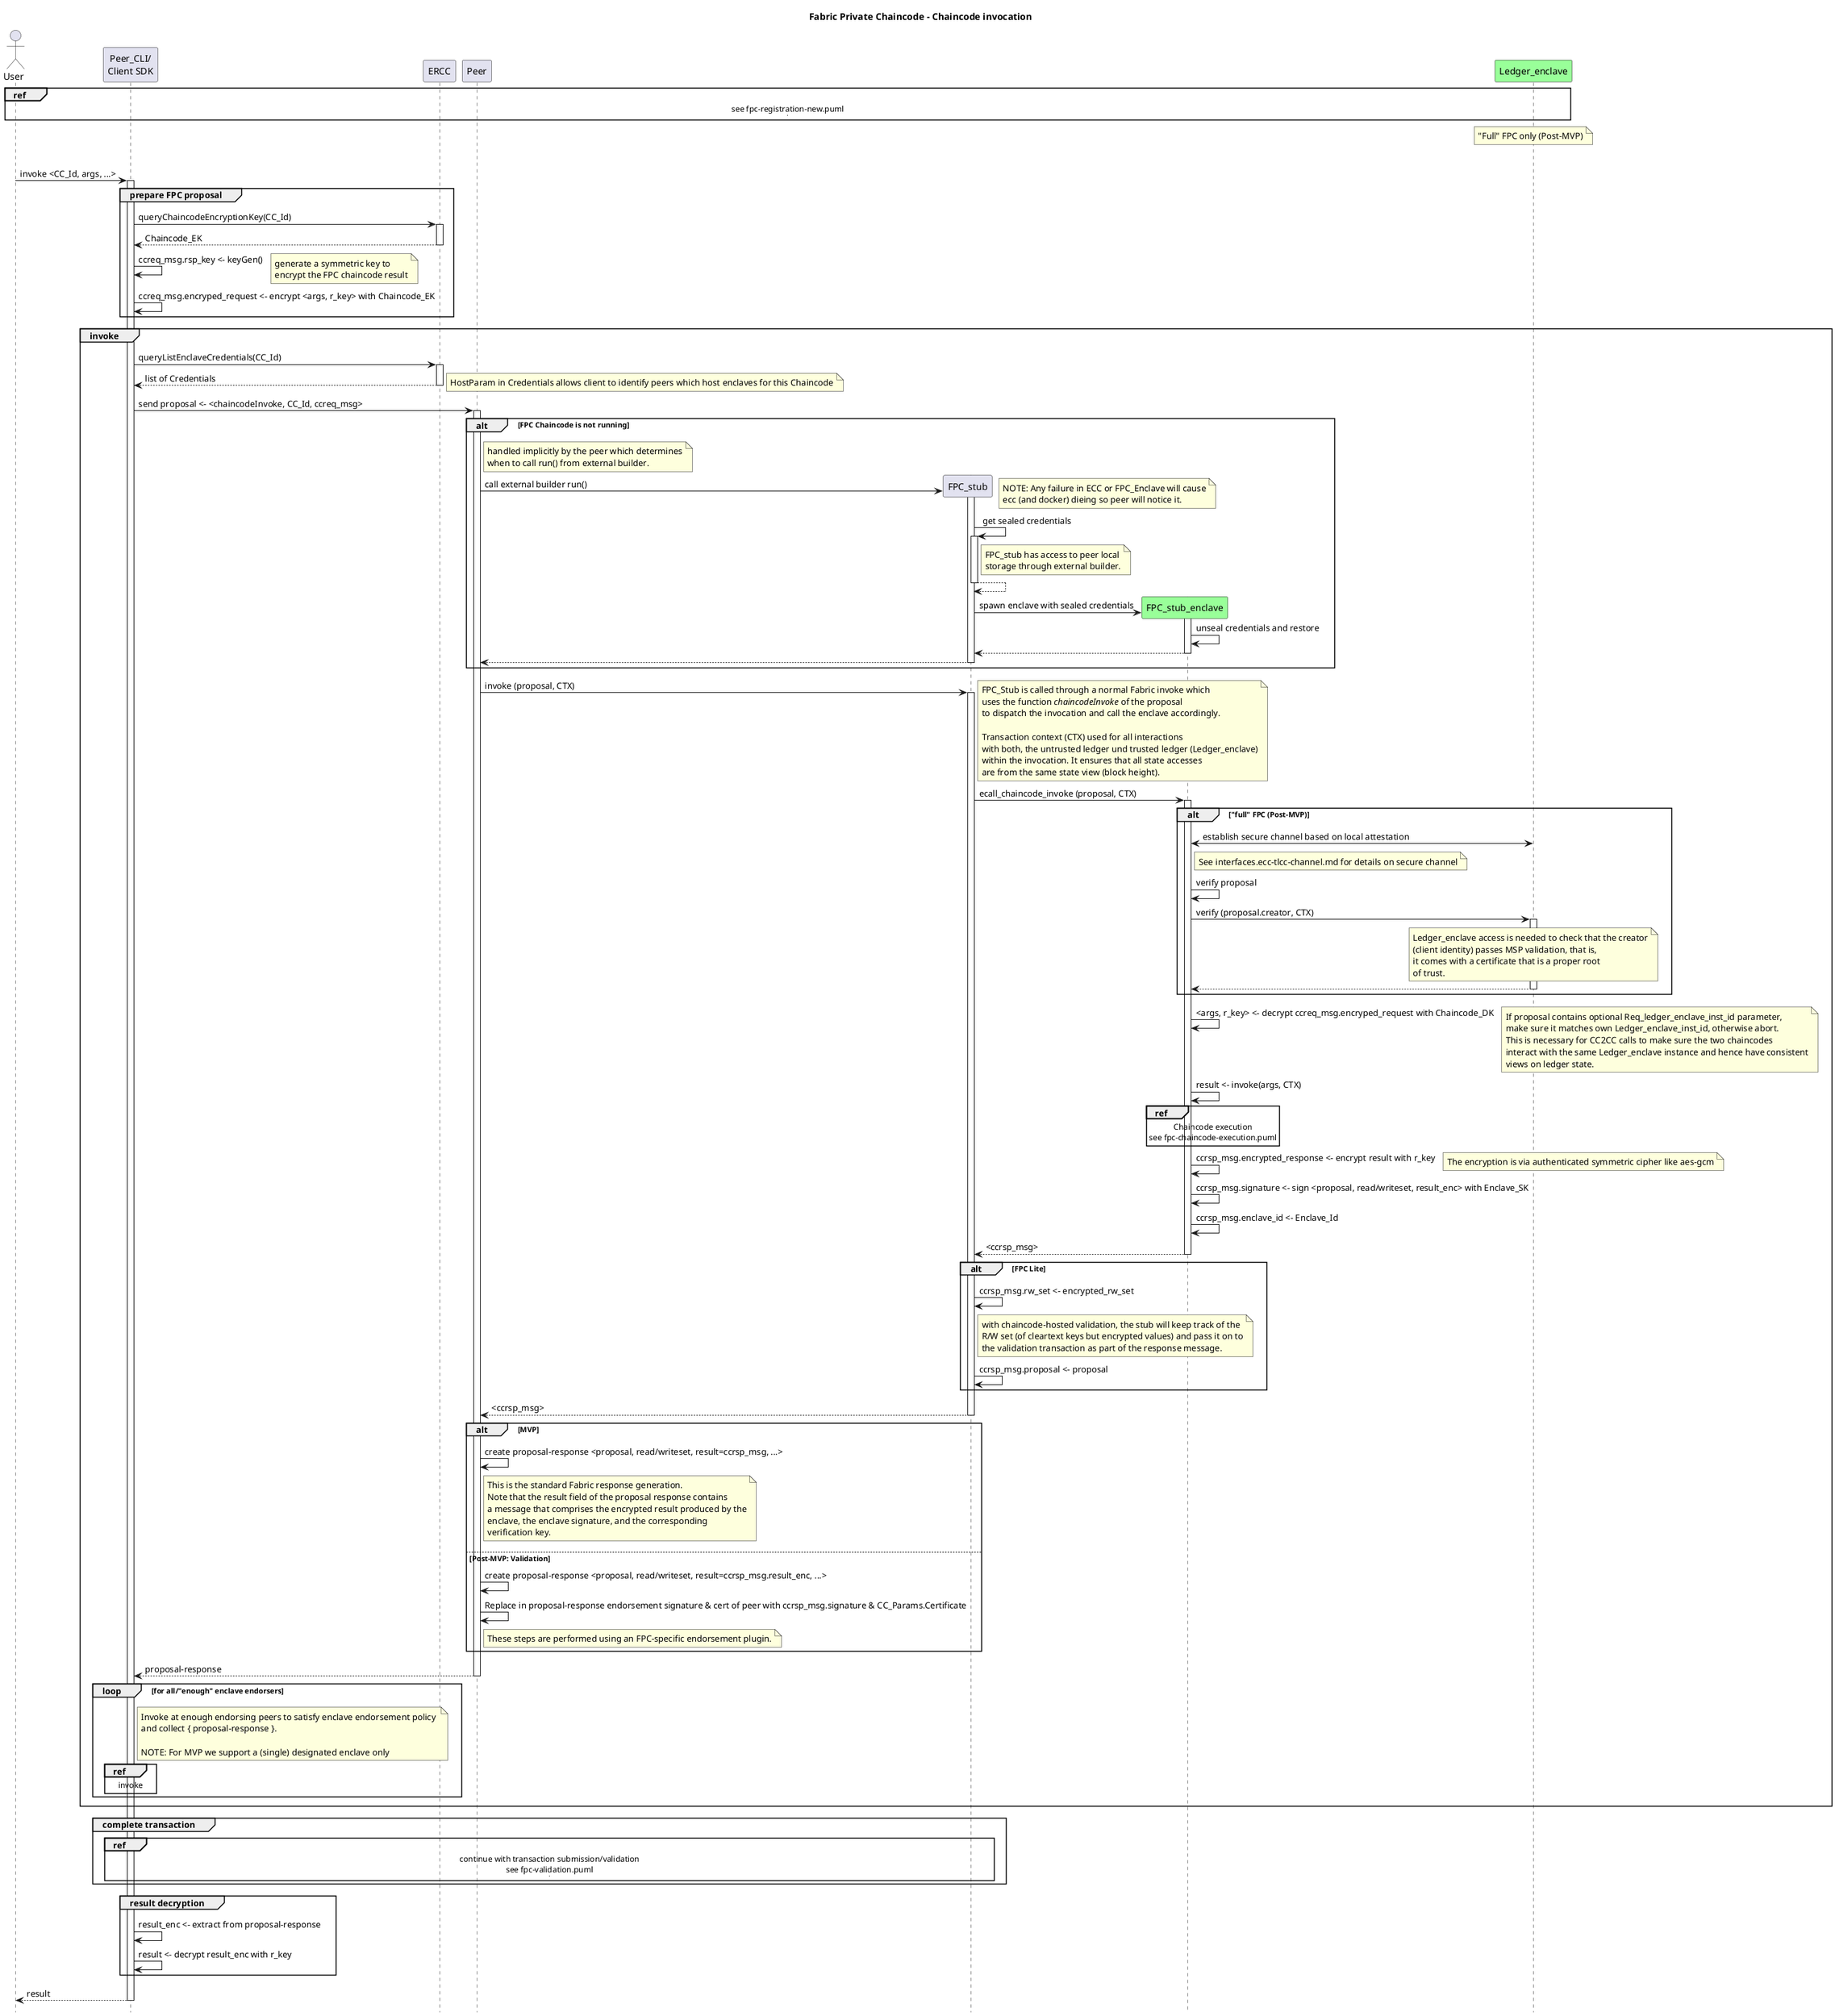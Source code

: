 /'
    Copyright 2020 Intel Corporation
    Copyright IBM Corp. All Rights Reserved.

    SPDX-License-Identifier: Apache-2.0
'/

@startuml

'- force wrapping of longer text
'skinparam wrapWidth 400

!pragma teoz true

hide footbox
title Foot Box removed

title Fabric Private Chaincode - Chaincode invocation

actor "User" as User1 order 9

participant "Peer_CLI/\nClient SDK" as CLI order 10

participant "Ledger_enclave" as TLCC1 order 45 #99FF99

participant "Peer" as Peer order 25
participant "ERCC" as ERCC1 order 11

ref over User1, TLCC1
  see fpc-registration-new.puml
  |||
end ref
note over TLCC1
  "Full" FPC only (Post-MVP)
end note

|||

User1 -> CLI ++: invoke <CC_Id, args, ...>

group prepare FPC proposal

CLI -> ERCC1 ++: queryChaincodeEncryptionKey(CC_Id)
return Chaincode_EK

CLI -> CLI : ccreq_msg.rsp_key <- keyGen()
note right
    generate a symmetric key to
    encrypt the FPC chaincode result
end note

CLI -> CLI : ccreq_msg.encryped_request <- encrypt <args, r_key> with Chaincode_EK

end

group invoke
  CLI -> ERCC1 ++: queryListEnclaveCredentials(CC_Id)
  return list of Credentials
  note right
    HostParam in Credentials allows client to identify peers which host enclaves for this Chaincode
  end note

  CLI -> Peer ++: send proposal <- <chaincodeInvoke, CC_Id, ccreq_msg>

  alt FPC Chaincode is not running
      note right Peer
          handled implicitly by the peer which determines
          when to call run() from external builder.
      end note

      create participant "FPC_stub" as ECC1 order 26
      Peer -> ECC1 ++: call external builder run()
      note right
          NOTE: Any failure in ECC or FPC_Enclave will cause
          ecc (and docker) dieing so peer will notice it.
      end note


      ECC1 -> ECC1 ++: get sealed credentials
      note right ECC1
        FPC_stub has access to peer local
        storage through external builder.
      end note
      return

      create participant "FPC_stub_enclave" as Enclave1 order 30 #99FF99
      ECC1 -> Enclave1 ++ : spawn enclave with sealed credentials
      Enclave1 -> Enclave1 : unseal credentials and restore
      return
      return
  end

      Peer -> ECC1 ++: invoke (proposal, CTX)
      note right
        FPC_Stub is called through a normal Fabric invoke which
        uses the function <i>chaincodeInvoke</i> of the proposal
        to dispatch the invocation and call the enclave accordingly.

        Transaction context (CTX) used for all interactions
        with both, the untrusted ledger und trusted ledger (Ledger_enclave)
        within the invocation. It ensures that all state accesses
        are from the same state view (block height).
      end note
      ECC1 -> Enclave1 ++: ecall_chaincode_invoke (proposal, CTX)

      alt "full" FPC (Post-MVP)
        Enclave1 <-> TLCC1: establish secure channel based on local attestation
          note right Enclave1
             See interfaces.ecc-tlcc-channel.md for details on secure channel
          end note

        Enclave1 -> Enclave1 : verify proposal

        Enclave1 -> TLCC1 ++: verify (proposal.creator, CTX)
          note over TLCC1
            Ledger_enclave access is needed to check that the creator
            (client identity) passes MSP validation, that is,
            it comes with a certificate that is a proper root
            of trust.
          end note
        return
      end

      Enclave1 -> Enclave1 : <args, r_key> <- decrypt ccreq_msg.encryped_request with Chaincode_DK

      note right
        If proposal contains optional Req_ledger_enclave_inst_id parameter,
        make sure it matches own Ledger_enclave_inst_id, otherwise abort.
        This is necessary for CC2CC calls to make sure the two chaincodes
        interact with the same Ledger_enclave instance and hence have consistent
        views on ledger state.
      end note

      Enclave1 -> Enclave1: result <- invoke(args, CTX)
      ref over Enclave1
        Chaincode execution
        see fpc-chaincode-execution.puml
      end ref


      Enclave1 -> Enclave1 : ccrsp_msg.encrypted_response <- encrypt result with r_key
      note right
        The encryption is via authenticated symmetric cipher like aes-gcm
      end note
      Enclave1 -> Enclave1 : ccrsp_msg.signature <- sign <proposal, read/writeset, result_enc> with Enclave_SK
      Enclave1 -> Enclave1 : ccrsp_msg.enclave_id <- Enclave_Id
      return <ccrsp_msg>

     alt FPC Lite
       ECC1 -> ECC1 : ccrsp_msg.rw_set <- encrypted_rw_set
       note right ECC1
         with chaincode-hosted validation, the stub will keep track of the 
         R/W set (of cleartext keys but encrypted values) and pass it on to
         the validation transaction as part of the response message.
       end note
       ECC1 -> ECC1 : ccrsp_msg.proposal <- proposal
    end

    return <ccrsp_msg>

  alt  MVP
    Peer -> Peer : create proposal-response <proposal, read/writeset, result=ccrsp_msg, ...>
      note right Peer
          This is the standard Fabric response generation.
          Note that the result field of the proposal response contains
          a message that comprises the encrypted result produced by the
          enclave, the enclave signature, and the corresponding
          verification key.
      end note

  else Post-MVP: Validation
    Peer -> Peer : create proposal-response <proposal, read/writeset, result=ccrsp_msg.result_enc, ...>
    Peer -> Peer : Replace in proposal-response endorsement signature & cert of peer with ccrsp_msg.signature & CC_Params.Certificate
      note right Peer
          These steps are performed using an FPC-specific endorsement plugin.
      end note
  end

  return proposal-response

  loop for all/"enough" enclave endorsers
    note right CLI
      Invoke at enough endorsing peers to satisfy enclave endorsement policy 
      and collect { proposal-response }.

      NOTE: For MVP we support a (single) designated enclave only
    end note
    ref over CLI
      invoke
    end
  end

end

group complete transaction
    ref over CLI, ECC1
      continue with transaction submission/validation
      see fpc-validation.puml
      |||
    end ref
end

group result decryption
    CLI -> CLI : result_enc <- extract from proposal-response
    CLI -> CLI : result <- decrypt result_enc with r_key
end


return result

@enduml
